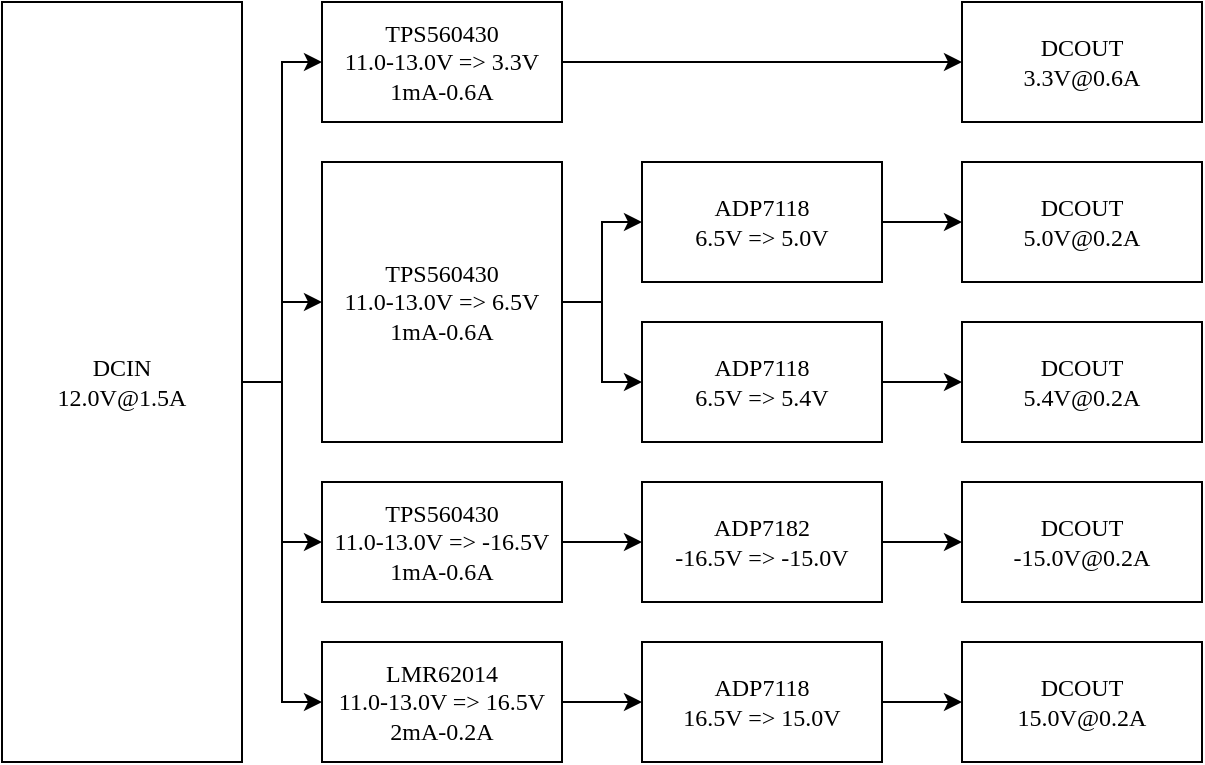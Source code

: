 <mxfile version="22.0.2" type="device">
  <diagram name="第 1 页" id="UnmnR8EprU-6RgUUWw8o">
    <mxGraphModel dx="-391" dy="466" grid="1" gridSize="10" guides="1" tooltips="1" connect="1" arrows="1" fold="1" page="1" pageScale="1" pageWidth="1169" pageHeight="827" math="0" shadow="0">
      <root>
        <mxCell id="0" />
        <mxCell id="1" parent="0" />
        <mxCell id="rADAeLfpNdmujLizniuO-6" style="edgeStyle=orthogonalEdgeStyle;rounded=0;orthogonalLoop=1;jettySize=auto;html=1;exitX=1;exitY=0.5;exitDx=0;exitDy=0;entryX=0;entryY=0.5;entryDx=0;entryDy=0;fontFamily=Comic Sans MS;fontSize=12;fontColor=default;" edge="1" parent="1" source="rADAeLfpNdmujLizniuO-1" target="rADAeLfpNdmujLizniuO-2">
          <mxGeometry relative="1" as="geometry">
            <Array as="points">
              <mxPoint x="1420" y="290" />
              <mxPoint x="1420" y="130" />
            </Array>
          </mxGeometry>
        </mxCell>
        <mxCell id="rADAeLfpNdmujLizniuO-7" style="edgeStyle=orthogonalEdgeStyle;rounded=0;orthogonalLoop=1;jettySize=auto;html=1;exitX=1;exitY=0.5;exitDx=0;exitDy=0;entryX=0;entryY=0.5;entryDx=0;entryDy=0;fontFamily=Comic Sans MS;fontSize=12;fontColor=default;" edge="1" parent="1" source="rADAeLfpNdmujLizniuO-1" target="rADAeLfpNdmujLizniuO-3">
          <mxGeometry relative="1" as="geometry">
            <Array as="points">
              <mxPoint x="1420" y="290" />
              <mxPoint x="1420" y="250" />
            </Array>
          </mxGeometry>
        </mxCell>
        <mxCell id="rADAeLfpNdmujLizniuO-8" style="edgeStyle=orthogonalEdgeStyle;shape=connector;rounded=0;orthogonalLoop=1;jettySize=auto;html=1;exitX=1;exitY=0.5;exitDx=0;exitDy=0;entryX=0;entryY=0.5;entryDx=0;entryDy=0;labelBackgroundColor=default;strokeColor=default;align=center;verticalAlign=middle;fontFamily=Comic Sans MS;fontSize=12;fontColor=default;endArrow=classic;" edge="1" parent="1" source="rADAeLfpNdmujLizniuO-1" target="rADAeLfpNdmujLizniuO-4">
          <mxGeometry relative="1" as="geometry">
            <Array as="points">
              <mxPoint x="1420" y="290" />
              <mxPoint x="1420" y="370" />
            </Array>
          </mxGeometry>
        </mxCell>
        <mxCell id="rADAeLfpNdmujLizniuO-9" style="edgeStyle=orthogonalEdgeStyle;shape=connector;rounded=0;orthogonalLoop=1;jettySize=auto;html=1;exitX=1;exitY=0.5;exitDx=0;exitDy=0;entryX=0;entryY=0.5;entryDx=0;entryDy=0;labelBackgroundColor=default;strokeColor=default;align=center;verticalAlign=middle;fontFamily=Comic Sans MS;fontSize=12;fontColor=default;endArrow=classic;" edge="1" parent="1" source="rADAeLfpNdmujLizniuO-1" target="rADAeLfpNdmujLizniuO-5">
          <mxGeometry relative="1" as="geometry">
            <Array as="points">
              <mxPoint x="1420" y="290" />
              <mxPoint x="1420" y="450" />
            </Array>
          </mxGeometry>
        </mxCell>
        <mxCell id="rADAeLfpNdmujLizniuO-1" value="DCIN&lt;br&gt;12.0V@1.5A" style="rounded=0;whiteSpace=wrap;html=1;fillColor=none;fontFamily=Comic Sans MS;" vertex="1" parent="1">
          <mxGeometry x="1280" y="100" width="120" height="380" as="geometry" />
        </mxCell>
        <mxCell id="rADAeLfpNdmujLizniuO-23" style="edgeStyle=orthogonalEdgeStyle;shape=connector;rounded=0;orthogonalLoop=1;jettySize=auto;html=1;exitX=1;exitY=0.5;exitDx=0;exitDy=0;entryX=0;entryY=0.5;entryDx=0;entryDy=0;labelBackgroundColor=default;strokeColor=default;align=center;verticalAlign=middle;fontFamily=Comic Sans MS;fontSize=12;fontColor=default;endArrow=classic;" edge="1" parent="1" source="rADAeLfpNdmujLizniuO-2" target="rADAeLfpNdmujLizniuO-18">
          <mxGeometry relative="1" as="geometry" />
        </mxCell>
        <mxCell id="rADAeLfpNdmujLizniuO-2" value="TPS560430&lt;br&gt;11.0-13.0V =&amp;gt; 3.3V&lt;br&gt;1mA-0.6A" style="rounded=0;whiteSpace=wrap;html=1;fillColor=none;fontFamily=Comic Sans MS;" vertex="1" parent="1">
          <mxGeometry x="1440" y="100" width="120" height="60" as="geometry" />
        </mxCell>
        <mxCell id="rADAeLfpNdmujLizniuO-11" style="edgeStyle=orthogonalEdgeStyle;shape=connector;rounded=0;orthogonalLoop=1;jettySize=auto;html=1;exitX=1;exitY=0.5;exitDx=0;exitDy=0;entryX=0;entryY=0.5;entryDx=0;entryDy=0;labelBackgroundColor=default;strokeColor=default;align=center;verticalAlign=middle;fontFamily=Comic Sans MS;fontSize=12;fontColor=default;endArrow=classic;" edge="1" parent="1" source="rADAeLfpNdmujLizniuO-3" target="rADAeLfpNdmujLizniuO-10">
          <mxGeometry relative="1" as="geometry" />
        </mxCell>
        <mxCell id="rADAeLfpNdmujLizniuO-13" style="edgeStyle=orthogonalEdgeStyle;shape=connector;rounded=0;orthogonalLoop=1;jettySize=auto;html=1;exitX=1;exitY=0.5;exitDx=0;exitDy=0;entryX=0;entryY=0.5;entryDx=0;entryDy=0;labelBackgroundColor=default;strokeColor=default;align=center;verticalAlign=middle;fontFamily=Comic Sans MS;fontSize=12;fontColor=default;endArrow=classic;" edge="1" parent="1" source="rADAeLfpNdmujLizniuO-3" target="rADAeLfpNdmujLizniuO-12">
          <mxGeometry relative="1" as="geometry" />
        </mxCell>
        <mxCell id="rADAeLfpNdmujLizniuO-3" value="TPS560430&lt;br style=&quot;border-color: var(--border-color);&quot;&gt;11.0-13.0V&amp;nbsp;=&amp;gt; 6.5V&lt;br&gt;1mA-0.6A" style="rounded=0;whiteSpace=wrap;html=1;fillColor=none;fontFamily=Comic Sans MS;" vertex="1" parent="1">
          <mxGeometry x="1440" y="180" width="120" height="140" as="geometry" />
        </mxCell>
        <mxCell id="rADAeLfpNdmujLizniuO-16" style="edgeStyle=orthogonalEdgeStyle;shape=connector;rounded=0;orthogonalLoop=1;jettySize=auto;html=1;exitX=1;exitY=0.5;exitDx=0;exitDy=0;entryX=0;entryY=0.5;entryDx=0;entryDy=0;labelBackgroundColor=default;strokeColor=default;align=center;verticalAlign=middle;fontFamily=Comic Sans MS;fontSize=12;fontColor=default;endArrow=classic;" edge="1" parent="1" source="rADAeLfpNdmujLizniuO-4" target="rADAeLfpNdmujLizniuO-14">
          <mxGeometry relative="1" as="geometry" />
        </mxCell>
        <mxCell id="rADAeLfpNdmujLizniuO-4" value="TPS560430&lt;br style=&quot;border-color: var(--border-color);&quot;&gt;11.0-13.0V&amp;nbsp;=&amp;gt; -16.5V&lt;br&gt;1mA-0.6A" style="rounded=0;whiteSpace=wrap;html=1;fillColor=none;fontFamily=Comic Sans MS;" vertex="1" parent="1">
          <mxGeometry x="1440" y="340" width="120" height="60" as="geometry" />
        </mxCell>
        <mxCell id="rADAeLfpNdmujLizniuO-17" style="edgeStyle=orthogonalEdgeStyle;shape=connector;rounded=0;orthogonalLoop=1;jettySize=auto;html=1;exitX=1;exitY=0.5;exitDx=0;exitDy=0;entryX=0;entryY=0.5;entryDx=0;entryDy=0;labelBackgroundColor=default;strokeColor=default;align=center;verticalAlign=middle;fontFamily=Comic Sans MS;fontSize=12;fontColor=default;endArrow=classic;" edge="1" parent="1" source="rADAeLfpNdmujLizniuO-5" target="rADAeLfpNdmujLizniuO-15">
          <mxGeometry relative="1" as="geometry" />
        </mxCell>
        <mxCell id="rADAeLfpNdmujLizniuO-5" value="LMR62014&lt;br&gt;11.0-13.0V =&amp;gt; 16.5V&lt;br&gt;2mA-0.2A" style="rounded=0;whiteSpace=wrap;html=1;fillColor=none;fontFamily=Comic Sans MS;" vertex="1" parent="1">
          <mxGeometry x="1440" y="420" width="120" height="60" as="geometry" />
        </mxCell>
        <mxCell id="rADAeLfpNdmujLizniuO-25" style="edgeStyle=orthogonalEdgeStyle;shape=connector;rounded=0;orthogonalLoop=1;jettySize=auto;html=1;exitX=1;exitY=0.5;exitDx=0;exitDy=0;entryX=0;entryY=0.5;entryDx=0;entryDy=0;labelBackgroundColor=default;strokeColor=default;align=center;verticalAlign=middle;fontFamily=Comic Sans MS;fontSize=12;fontColor=default;endArrow=classic;" edge="1" parent="1" source="rADAeLfpNdmujLizniuO-10" target="rADAeLfpNdmujLizniuO-20">
          <mxGeometry relative="1" as="geometry" />
        </mxCell>
        <mxCell id="rADAeLfpNdmujLizniuO-10" value="ADP7118&lt;br&gt;6.5V =&amp;gt; 5.4V" style="rounded=0;whiteSpace=wrap;html=1;fillColor=none;fontFamily=Comic Sans MS;" vertex="1" parent="1">
          <mxGeometry x="1600" y="260" width="120" height="60" as="geometry" />
        </mxCell>
        <mxCell id="rADAeLfpNdmujLizniuO-24" style="edgeStyle=orthogonalEdgeStyle;shape=connector;rounded=0;orthogonalLoop=1;jettySize=auto;html=1;exitX=1;exitY=0.5;exitDx=0;exitDy=0;entryX=0;entryY=0.5;entryDx=0;entryDy=0;labelBackgroundColor=default;strokeColor=default;align=center;verticalAlign=middle;fontFamily=Comic Sans MS;fontSize=12;fontColor=default;endArrow=classic;" edge="1" parent="1" source="rADAeLfpNdmujLizniuO-12" target="rADAeLfpNdmujLizniuO-19">
          <mxGeometry relative="1" as="geometry" />
        </mxCell>
        <mxCell id="rADAeLfpNdmujLizniuO-12" value="ADP7118&lt;br&gt;6.5V =&amp;gt; 5.0V" style="rounded=0;whiteSpace=wrap;html=1;fillColor=none;fontFamily=Comic Sans MS;" vertex="1" parent="1">
          <mxGeometry x="1600" y="180" width="120" height="60" as="geometry" />
        </mxCell>
        <mxCell id="rADAeLfpNdmujLizniuO-26" style="edgeStyle=orthogonalEdgeStyle;shape=connector;rounded=0;orthogonalLoop=1;jettySize=auto;html=1;exitX=1;exitY=0.5;exitDx=0;exitDy=0;entryX=0;entryY=0.5;entryDx=0;entryDy=0;labelBackgroundColor=default;strokeColor=default;align=center;verticalAlign=middle;fontFamily=Comic Sans MS;fontSize=12;fontColor=default;endArrow=classic;" edge="1" parent="1" source="rADAeLfpNdmujLizniuO-14" target="rADAeLfpNdmujLizniuO-21">
          <mxGeometry relative="1" as="geometry" />
        </mxCell>
        <mxCell id="rADAeLfpNdmujLizniuO-14" value="ADP7182&lt;br&gt;-16.5V =&amp;gt; -15.0V" style="rounded=0;whiteSpace=wrap;html=1;fillColor=none;fontFamily=Comic Sans MS;" vertex="1" parent="1">
          <mxGeometry x="1600" y="340" width="120" height="60" as="geometry" />
        </mxCell>
        <mxCell id="rADAeLfpNdmujLizniuO-27" style="edgeStyle=orthogonalEdgeStyle;shape=connector;rounded=0;orthogonalLoop=1;jettySize=auto;html=1;exitX=1;exitY=0.5;exitDx=0;exitDy=0;entryX=0;entryY=0.5;entryDx=0;entryDy=0;labelBackgroundColor=default;strokeColor=default;align=center;verticalAlign=middle;fontFamily=Comic Sans MS;fontSize=12;fontColor=default;endArrow=classic;" edge="1" parent="1" source="rADAeLfpNdmujLizniuO-15" target="rADAeLfpNdmujLizniuO-22">
          <mxGeometry relative="1" as="geometry" />
        </mxCell>
        <mxCell id="rADAeLfpNdmujLizniuO-15" value="ADP7118&lt;br&gt;16.5V =&amp;gt; 15.0V" style="rounded=0;whiteSpace=wrap;html=1;fillColor=none;fontFamily=Comic Sans MS;" vertex="1" parent="1">
          <mxGeometry x="1600" y="420" width="120" height="60" as="geometry" />
        </mxCell>
        <mxCell id="rADAeLfpNdmujLizniuO-18" value="DCOUT&lt;br&gt;3.3V@0.6A" style="rounded=0;whiteSpace=wrap;html=1;fillColor=none;fontFamily=Comic Sans MS;" vertex="1" parent="1">
          <mxGeometry x="1760" y="100" width="120" height="60" as="geometry" />
        </mxCell>
        <mxCell id="rADAeLfpNdmujLizniuO-19" value="DCOUT&lt;br&gt;5.0V@0.2A" style="rounded=0;whiteSpace=wrap;html=1;fillColor=none;fontFamily=Comic Sans MS;" vertex="1" parent="1">
          <mxGeometry x="1760" y="180" width="120" height="60" as="geometry" />
        </mxCell>
        <mxCell id="rADAeLfpNdmujLizniuO-20" value="DCOUT&lt;br&gt;5.4V@0.2A" style="rounded=0;whiteSpace=wrap;html=1;fillColor=none;fontFamily=Comic Sans MS;" vertex="1" parent="1">
          <mxGeometry x="1760" y="260" width="120" height="60" as="geometry" />
        </mxCell>
        <mxCell id="rADAeLfpNdmujLizniuO-21" value="DCOUT&lt;br&gt;-15.0V@0.2A" style="rounded=0;whiteSpace=wrap;html=1;fillColor=none;fontFamily=Comic Sans MS;" vertex="1" parent="1">
          <mxGeometry x="1760" y="340" width="120" height="60" as="geometry" />
        </mxCell>
        <mxCell id="rADAeLfpNdmujLizniuO-22" value="DCOUT&lt;br&gt;15.0V@0.2A" style="rounded=0;whiteSpace=wrap;html=1;fillColor=none;fontFamily=Comic Sans MS;" vertex="1" parent="1">
          <mxGeometry x="1760" y="420" width="120" height="60" as="geometry" />
        </mxCell>
      </root>
    </mxGraphModel>
  </diagram>
</mxfile>
